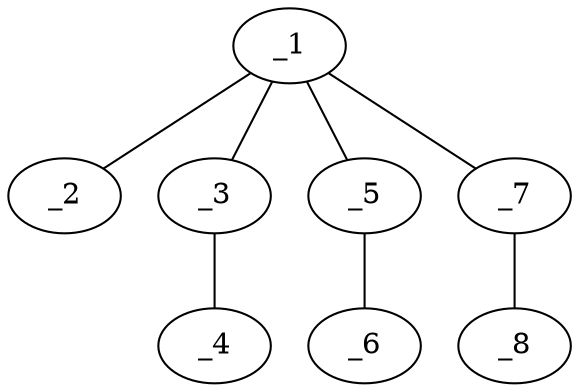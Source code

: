 graph molid671159 {
	_1	 [charge=0,
		chem=6,
		symbol="P  ",
		x="3.7321",
		y="-0.433"];
	_2	 [charge=0,
		chem=5,
		symbol="S  ",
		x="4.2321",
		y="-1.299"];
	_1 -- _2	 [valence=2];
	_3	 [charge=0,
		chem=1,
		symbol="C  ",
		x="4.5981",
		y="0.067"];
	_1 -- _3	 [valence=1];
	_5	 [charge=0,
		chem=1,
		symbol="C  ",
		x="2.866",
		y="-0.933"];
	_1 -- _5	 [valence=1];
	_7	 [charge=0,
		chem=1,
		symbol="C  ",
		x="3.2321",
		y="0.433"];
	_1 -- _7	 [valence=1];
	_4	 [charge=0,
		chem=1,
		symbol="C  ",
		x="5.4641",
		y="-0.433"];
	_3 -- _4	 [valence=1];
	_6	 [charge=0,
		chem=1,
		symbol="C  ",
		x=2,
		y="-0.433"];
	_5 -- _6	 [valence=1];
	_8	 [charge=0,
		chem=7,
		symbol="Cl ",
		x="3.7321",
		y="1.299"];
	_7 -- _8	 [valence=1];
}
